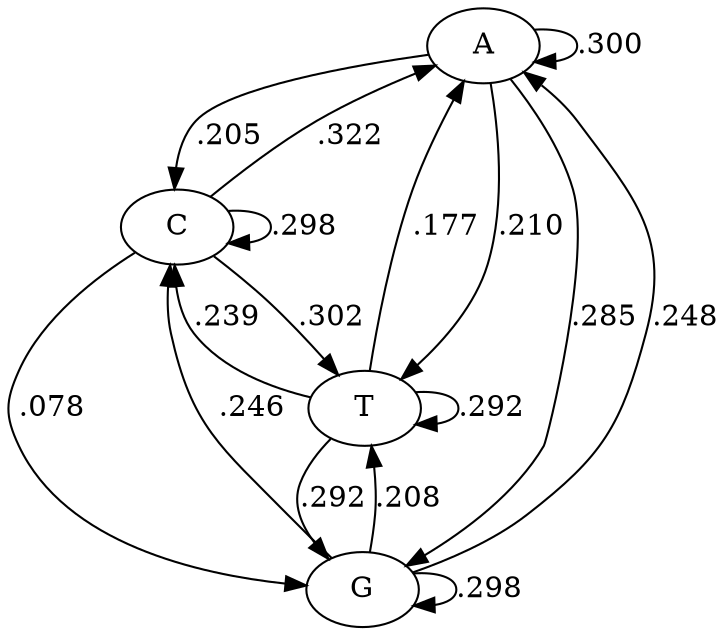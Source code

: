 digraph {
  A
  C
  G
  T

  A->A [label=".300"]
  A->C [label=".205"]
  A->G [label=".285"]
  A->T [label=".210"]
  C->A [label=".322"]
  C->C [label=".298"]
  C->G [label=".078"]
  C->T [label=".302"]
  G->A [label=".248"]
  G->C [label=".246"]
  G->G [label=".298"]
  G->T [label=".208"]
  T->A [label=".177"]
  T->C [label=".239"]
  T->G [label=".292"]
  T->T [label=".292"]
}
